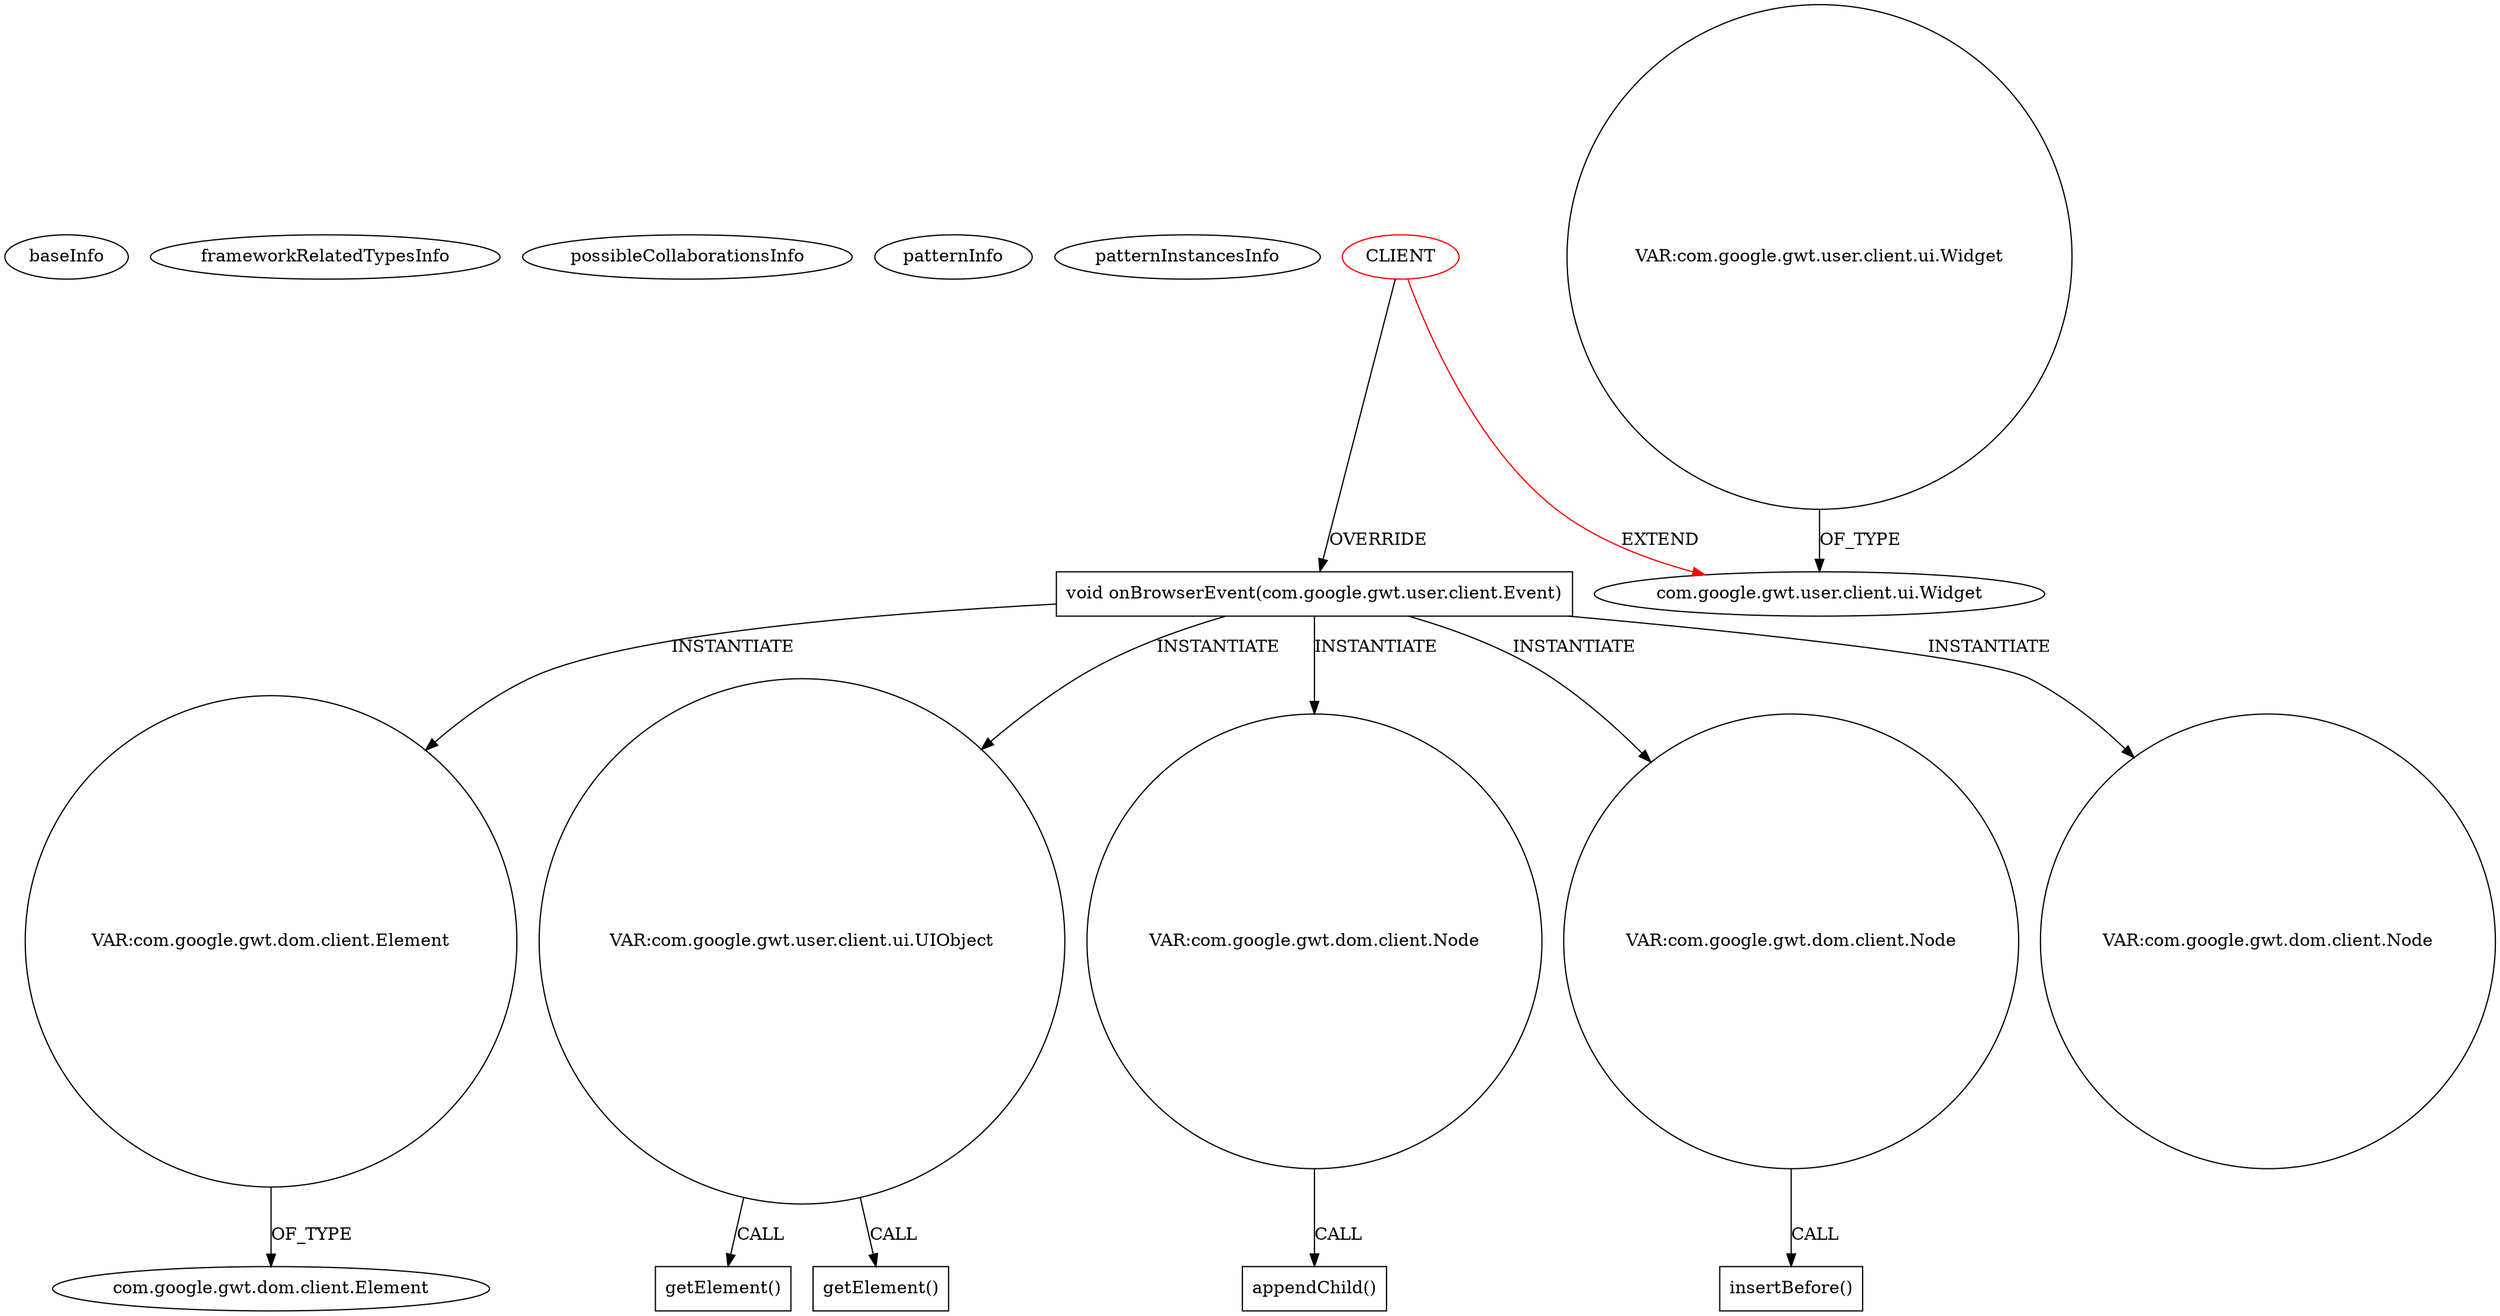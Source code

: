 digraph {
baseInfo[graphId=585,category="pattern",isAnonymous=false,possibleRelation=false]
frameworkRelatedTypesInfo[0="com.google.gwt.user.client.ui.Widget"]
possibleCollaborationsInfo[]
patternInfo[frequency=2.0,patternRootClient=0]
patternInstancesInfo[0="dapicard-gwt-surface~/dapicard-gwt-surface/gwt-surface-master/gwt-surface/src/main/java/com/axeiya/gwt/surface/client/ContentEditableSurface.java~ContentEditableSurface~1180",1="laaglu-lib-gwt-file~/laaglu-lib-gwt-file/lib-gwt-file-master/src/main/java/org/vectomatic/file/FileUploadExt.java~FileUploadExt~3456"]
13[label="void onBrowserEvent(com.google.gwt.user.client.Event)",vertexType="OVERRIDING_METHOD_DECLARATION",isFrameworkType=false,shape=box]
123[label="VAR:com.google.gwt.dom.client.Element",vertexType="VARIABLE_EXPRESION",isFrameworkType=false,shape=circle]
0[label="CLIENT",vertexType="ROOT_CLIENT_CLASS_DECLARATION",isFrameworkType=false,color=red]
59[label="VAR:com.google.gwt.user.client.ui.UIObject",vertexType="VARIABLE_EXPRESION",isFrameworkType=false,shape=circle]
130[label="VAR:com.google.gwt.dom.client.Node",vertexType="VARIABLE_EXPRESION",isFrameworkType=false,shape=circle]
131[label="appendChild()",vertexType="INSIDE_CALL",isFrameworkType=false,shape=box]
135[label="VAR:com.google.gwt.dom.client.Node",vertexType="VARIABLE_EXPRESION",isFrameworkType=false,shape=circle]
84[label="VAR:com.google.gwt.dom.client.Node",vertexType="VARIABLE_EXPRESION",isFrameworkType=false,shape=circle]
160[label="insertBefore()",vertexType="INSIDE_CALL",isFrameworkType=false,shape=box]
1[label="com.google.gwt.user.client.ui.Widget",vertexType="FRAMEWORK_CLASS_TYPE",isFrameworkType=false]
233[label="VAR:com.google.gwt.user.client.ui.Widget",vertexType="VARIABLE_EXPRESION",isFrameworkType=false,shape=circle]
83[label="com.google.gwt.dom.client.Element",vertexType="FRAMEWORK_CLASS_TYPE",isFrameworkType=false]
103[label="getElement()",vertexType="INSIDE_CALL",isFrameworkType=false,shape=box]
101[label="getElement()",vertexType="INSIDE_CALL",isFrameworkType=false,shape=box]
123->83[label="OF_TYPE"]
13->130[label="INSTANTIATE"]
13->135[label="INSTANTIATE"]
135->160[label="CALL"]
59->103[label="CALL"]
130->131[label="CALL"]
59->101[label="CALL"]
233->1[label="OF_TYPE"]
13->59[label="INSTANTIATE"]
13->123[label="INSTANTIATE"]
0->1[label="EXTEND",color=red]
0->13[label="OVERRIDE"]
13->84[label="INSTANTIATE"]
}

